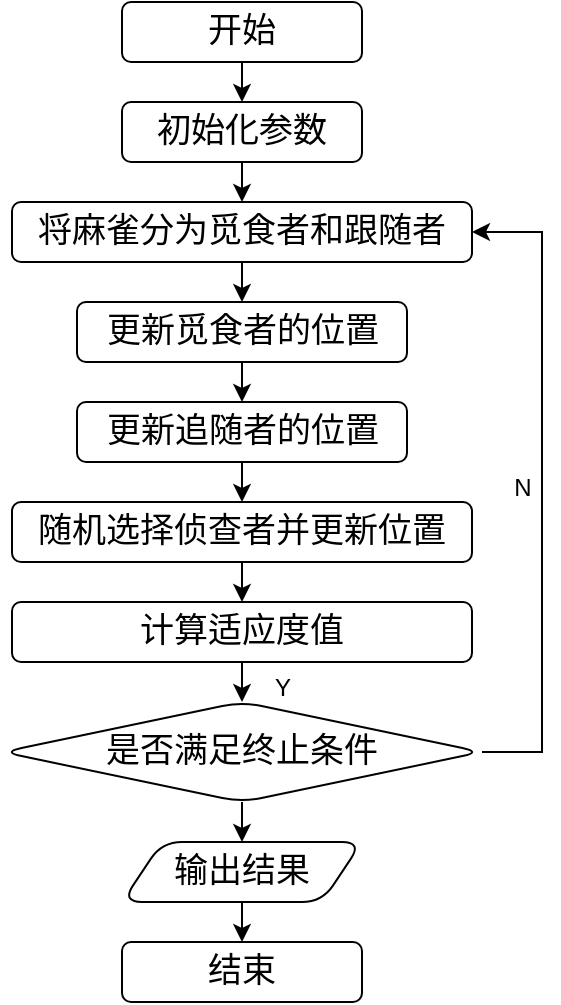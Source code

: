 <mxfile version="23.1.1" type="github">
  <diagram name="第 1 页" id="DcgjL6_5QTE2U9V7kGay">
    <mxGraphModel dx="159" dy="613" grid="1" gridSize="10" guides="1" tooltips="1" connect="1" arrows="1" fold="1" page="1" pageScale="1" pageWidth="827" pageHeight="1169" math="0" shadow="0">
      <root>
        <mxCell id="0" />
        <mxCell id="1" parent="0" />
        <mxCell id="9yUwgs_hCwPHM6I9YFRo-32" style="edgeStyle=orthogonalEdgeStyle;rounded=0;orthogonalLoop=1;jettySize=auto;html=1;exitX=0.5;exitY=1;exitDx=0;exitDy=0;entryX=0.5;entryY=0;entryDx=0;entryDy=0;" edge="1" parent="1" source="9yUwgs_hCwPHM6I9YFRo-21" target="9yUwgs_hCwPHM6I9YFRo-22">
          <mxGeometry relative="1" as="geometry" />
        </mxCell>
        <mxCell id="9yUwgs_hCwPHM6I9YFRo-21" value="开始" style="rounded=1;whiteSpace=wrap;html=1;fontSize=17;fontFamily=Times New Roman;" vertex="1" parent="1">
          <mxGeometry x="1400" y="160" width="120" height="30" as="geometry" />
        </mxCell>
        <mxCell id="9yUwgs_hCwPHM6I9YFRo-33" style="edgeStyle=orthogonalEdgeStyle;rounded=0;orthogonalLoop=1;jettySize=auto;html=1;exitX=0.5;exitY=1;exitDx=0;exitDy=0;entryX=0.5;entryY=0;entryDx=0;entryDy=0;" edge="1" parent="1" source="9yUwgs_hCwPHM6I9YFRo-22" target="9yUwgs_hCwPHM6I9YFRo-23">
          <mxGeometry relative="1" as="geometry" />
        </mxCell>
        <mxCell id="9yUwgs_hCwPHM6I9YFRo-22" value="初始化参数" style="whiteSpace=wrap;html=1;fontSize=17;rounded=1;fontFamily=Times New Roman;" vertex="1" parent="1">
          <mxGeometry x="1400" y="210" width="120" height="30" as="geometry" />
        </mxCell>
        <mxCell id="9yUwgs_hCwPHM6I9YFRo-34" style="edgeStyle=orthogonalEdgeStyle;rounded=0;orthogonalLoop=1;jettySize=auto;html=1;exitX=0.5;exitY=1;exitDx=0;exitDy=0;entryX=0.5;entryY=0;entryDx=0;entryDy=0;" edge="1" parent="1" source="9yUwgs_hCwPHM6I9YFRo-23" target="9yUwgs_hCwPHM6I9YFRo-24">
          <mxGeometry relative="1" as="geometry" />
        </mxCell>
        <mxCell id="9yUwgs_hCwPHM6I9YFRo-23" value="将麻雀分为觅食者和跟随者" style="whiteSpace=wrap;html=1;fontSize=17;rounded=1;fontFamily=Times New Roman;" vertex="1" parent="1">
          <mxGeometry x="1345" y="260" width="230" height="30" as="geometry" />
        </mxCell>
        <mxCell id="9yUwgs_hCwPHM6I9YFRo-35" style="edgeStyle=orthogonalEdgeStyle;rounded=0;orthogonalLoop=1;jettySize=auto;html=1;exitX=0.5;exitY=1;exitDx=0;exitDy=0;entryX=0.5;entryY=0;entryDx=0;entryDy=0;" edge="1" parent="1" source="9yUwgs_hCwPHM6I9YFRo-24" target="9yUwgs_hCwPHM6I9YFRo-25">
          <mxGeometry relative="1" as="geometry" />
        </mxCell>
        <mxCell id="9yUwgs_hCwPHM6I9YFRo-24" value="更新觅食者的位置" style="whiteSpace=wrap;html=1;fontSize=17;rounded=1;fontFamily=Times New Roman;" vertex="1" parent="1">
          <mxGeometry x="1377.5" y="310" width="165" height="30" as="geometry" />
        </mxCell>
        <mxCell id="9yUwgs_hCwPHM6I9YFRo-36" style="edgeStyle=orthogonalEdgeStyle;rounded=0;orthogonalLoop=1;jettySize=auto;html=1;exitX=0.5;exitY=1;exitDx=0;exitDy=0;entryX=0.5;entryY=0;entryDx=0;entryDy=0;" edge="1" parent="1" source="9yUwgs_hCwPHM6I9YFRo-25" target="9yUwgs_hCwPHM6I9YFRo-26">
          <mxGeometry relative="1" as="geometry" />
        </mxCell>
        <mxCell id="9yUwgs_hCwPHM6I9YFRo-25" value="更新追随者的位置" style="whiteSpace=wrap;html=1;fontSize=17;rounded=1;fontFamily=Times New Roman;" vertex="1" parent="1">
          <mxGeometry x="1377.5" y="360" width="165" height="30" as="geometry" />
        </mxCell>
        <mxCell id="9yUwgs_hCwPHM6I9YFRo-37" style="edgeStyle=orthogonalEdgeStyle;rounded=0;orthogonalLoop=1;jettySize=auto;html=1;exitX=0.5;exitY=1;exitDx=0;exitDy=0;entryX=0.5;entryY=0;entryDx=0;entryDy=0;" edge="1" parent="1" source="9yUwgs_hCwPHM6I9YFRo-26" target="9yUwgs_hCwPHM6I9YFRo-27">
          <mxGeometry relative="1" as="geometry" />
        </mxCell>
        <mxCell id="9yUwgs_hCwPHM6I9YFRo-26" value="随机选择侦查者并更新位置" style="whiteSpace=wrap;html=1;fontSize=17;rounded=1;fontFamily=Times New Roman;" vertex="1" parent="1">
          <mxGeometry x="1345" y="410" width="230" height="30" as="geometry" />
        </mxCell>
        <mxCell id="9yUwgs_hCwPHM6I9YFRo-38" style="edgeStyle=orthogonalEdgeStyle;rounded=0;orthogonalLoop=1;jettySize=auto;html=1;exitX=0.5;exitY=1;exitDx=0;exitDy=0;entryX=0.5;entryY=0;entryDx=0;entryDy=0;" edge="1" parent="1" source="9yUwgs_hCwPHM6I9YFRo-27" target="9yUwgs_hCwPHM6I9YFRo-28">
          <mxGeometry relative="1" as="geometry" />
        </mxCell>
        <mxCell id="9yUwgs_hCwPHM6I9YFRo-27" value="计算适应度值" style="whiteSpace=wrap;html=1;fontSize=17;rounded=1;fontFamily=Times New Roman;" vertex="1" parent="1">
          <mxGeometry x="1345" y="460" width="230" height="30" as="geometry" />
        </mxCell>
        <mxCell id="9yUwgs_hCwPHM6I9YFRo-39" style="edgeStyle=orthogonalEdgeStyle;rounded=0;orthogonalLoop=1;jettySize=auto;html=1;exitX=0.5;exitY=1;exitDx=0;exitDy=0;entryX=0.5;entryY=0;entryDx=0;entryDy=0;" edge="1" parent="1" source="9yUwgs_hCwPHM6I9YFRo-28" target="9yUwgs_hCwPHM6I9YFRo-30">
          <mxGeometry relative="1" as="geometry" />
        </mxCell>
        <mxCell id="9yUwgs_hCwPHM6I9YFRo-41" style="edgeStyle=orthogonalEdgeStyle;rounded=0;orthogonalLoop=1;jettySize=auto;html=1;exitX=1;exitY=0.5;exitDx=0;exitDy=0;entryX=1;entryY=0.5;entryDx=0;entryDy=0;" edge="1" parent="1" source="9yUwgs_hCwPHM6I9YFRo-28" target="9yUwgs_hCwPHM6I9YFRo-23">
          <mxGeometry relative="1" as="geometry">
            <Array as="points">
              <mxPoint x="1610" y="535" />
              <mxPoint x="1610" y="275" />
            </Array>
          </mxGeometry>
        </mxCell>
        <mxCell id="9yUwgs_hCwPHM6I9YFRo-28" value="是否满足终止条件" style="rhombus;whiteSpace=wrap;html=1;fontSize=17;rounded=1;fontFamily=Times New Roman;" vertex="1" parent="1">
          <mxGeometry x="1340" y="510" width="240" height="50" as="geometry" />
        </mxCell>
        <mxCell id="9yUwgs_hCwPHM6I9YFRo-40" style="edgeStyle=orthogonalEdgeStyle;rounded=0;orthogonalLoop=1;jettySize=auto;html=1;exitX=0.5;exitY=1;exitDx=0;exitDy=0;entryX=0.5;entryY=0;entryDx=0;entryDy=0;" edge="1" parent="1" source="9yUwgs_hCwPHM6I9YFRo-30" target="9yUwgs_hCwPHM6I9YFRo-31">
          <mxGeometry relative="1" as="geometry" />
        </mxCell>
        <mxCell id="9yUwgs_hCwPHM6I9YFRo-30" value="输出结果" style="shape=parallelogram;perimeter=parallelogramPerimeter;whiteSpace=wrap;html=1;fixedSize=1;fontSize=17;rounded=1;fontFamily=Times New Roman;" vertex="1" parent="1">
          <mxGeometry x="1400" y="580" width="120" height="30" as="geometry" />
        </mxCell>
        <mxCell id="9yUwgs_hCwPHM6I9YFRo-31" value="结束" style="rounded=1;whiteSpace=wrap;html=1;fontSize=17;fontFamily=Times New Roman;" vertex="1" parent="1">
          <mxGeometry x="1400" y="630" width="120" height="30" as="geometry" />
        </mxCell>
        <mxCell id="9yUwgs_hCwPHM6I9YFRo-42" value="N" style="text;html=1;align=center;verticalAlign=middle;resizable=0;points=[];autosize=1;strokeColor=none;fillColor=none;" vertex="1" parent="1">
          <mxGeometry x="1585" y="388" width="30" height="30" as="geometry" />
        </mxCell>
        <mxCell id="9yUwgs_hCwPHM6I9YFRo-43" value="Y" style="text;html=1;align=center;verticalAlign=middle;resizable=0;points=[];autosize=1;strokeColor=none;fillColor=none;" vertex="1" parent="1">
          <mxGeometry x="1465" y="488" width="30" height="30" as="geometry" />
        </mxCell>
      </root>
    </mxGraphModel>
  </diagram>
</mxfile>
